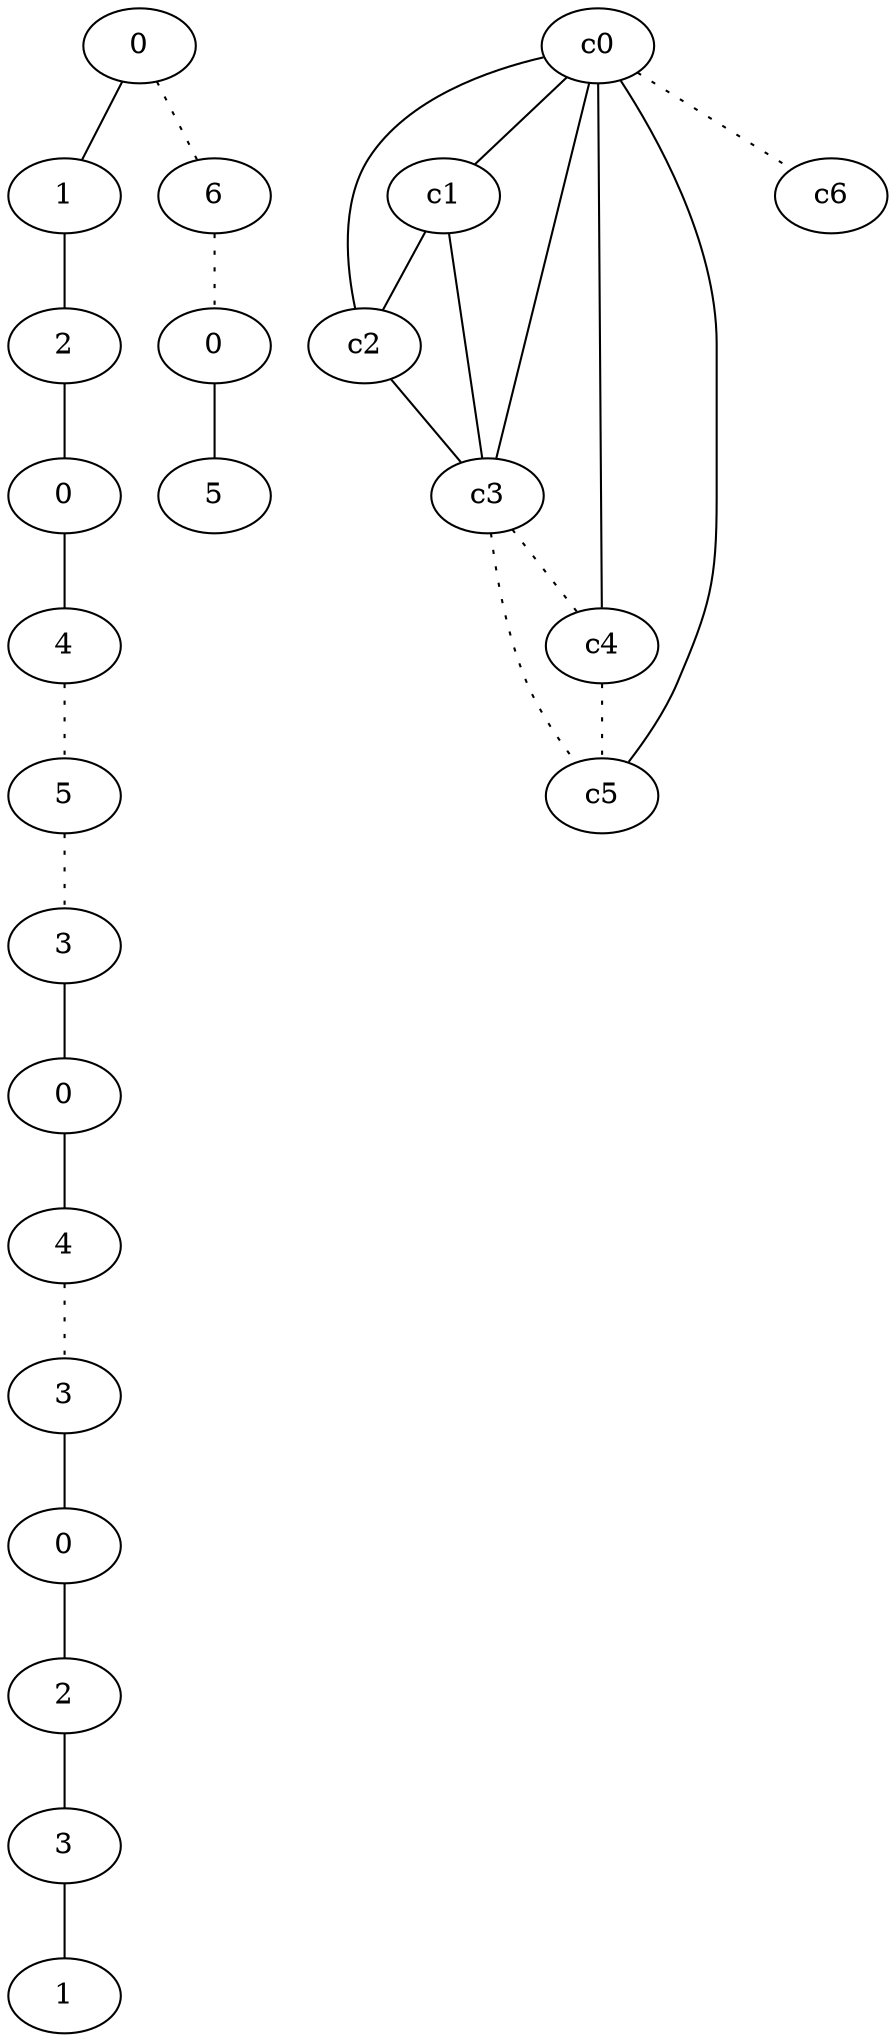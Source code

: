 graph {
a0[label=0];
a1[label=1];
a2[label=2];
a3[label=0];
a4[label=4];
a5[label=5];
a6[label=3];
a7[label=0];
a8[label=4];
a9[label=3];
a10[label=0];
a11[label=2];
a12[label=3];
a13[label=1];
a14[label=6];
a15[label=0];
a16[label=5];
a0 -- a1;
a0 -- a14 [style=dotted];
a1 -- a2;
a2 -- a3;
a3 -- a4;
a4 -- a5 [style=dotted];
a5 -- a6 [style=dotted];
a6 -- a7;
a7 -- a8;
a8 -- a9 [style=dotted];
a9 -- a10;
a10 -- a11;
a11 -- a12;
a12 -- a13;
a14 -- a15 [style=dotted];
a15 -- a16;
c0 -- c1;
c0 -- c2;
c0 -- c3;
c0 -- c4;
c0 -- c5;
c0 -- c6 [style=dotted];
c1 -- c2;
c1 -- c3;
c2 -- c3;
c3 -- c4 [style=dotted];
c3 -- c5 [style=dotted];
c4 -- c5 [style=dotted];
}
